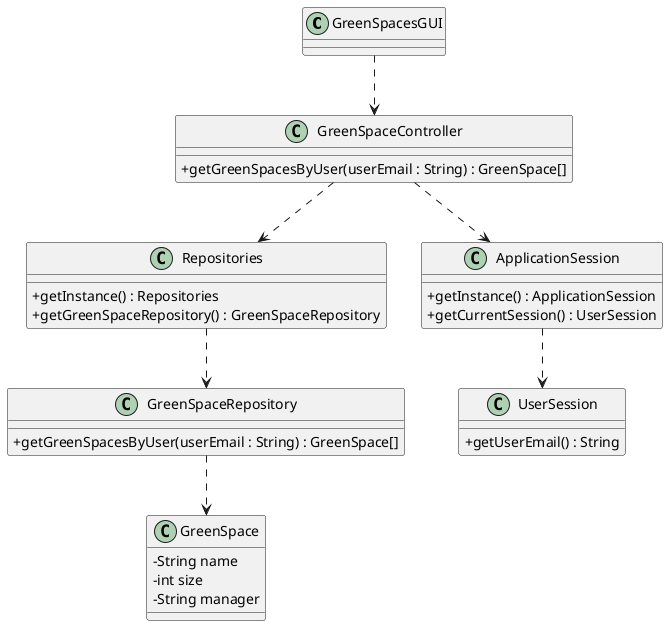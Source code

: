 @startuml
skinparam packageStyle rectangle
skinparam shadowing false
skinparam linetype polyline

skinparam classAttributeIconSize 0

class GreenSpacesGUI {
}

class GreenSpaceController {
    + getGreenSpacesByUser(userEmail : String) : GreenSpace[]
}

class Repositories {
    + getInstance() : Repositories
    + getGreenSpaceRepository() : GreenSpaceRepository
}

class GreenSpaceRepository {
    + getGreenSpacesByUser(userEmail : String) : GreenSpace[]
}

class GreenSpace {
    - String name
    - int size
    - String manager
}

class ApplicationSession {
    + getInstance() : ApplicationSession
    + getCurrentSession() : UserSession
}

class UserSession {
    + getUserEmail() : String
}

GreenSpacesGUI ..> GreenSpaceController
GreenSpaceController ..> Repositories
GreenSpaceController ..> ApplicationSession
Repositories ..> GreenSpaceRepository
ApplicationSession ..> UserSession
GreenSpaceRepository ..> GreenSpace

@enduml